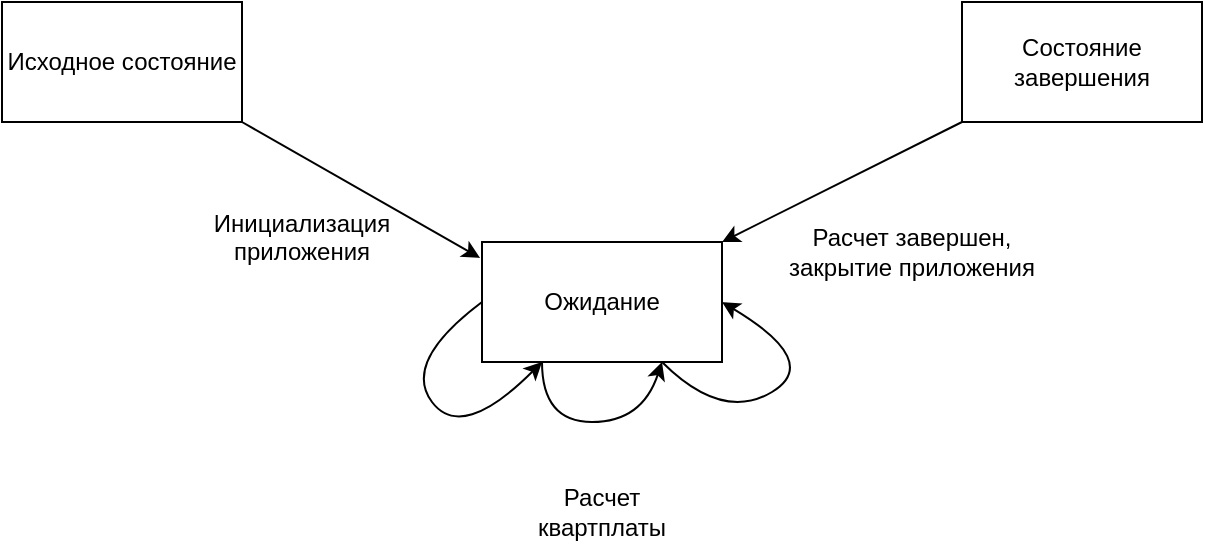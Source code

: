 <mxfile version="26.2.13">
  <diagram name="Страница — 1" id="ojqk17yKETQWMgtimq0S">
    <mxGraphModel dx="952" dy="611" grid="1" gridSize="10" guides="1" tooltips="1" connect="1" arrows="1" fold="1" page="1" pageScale="1" pageWidth="1169" pageHeight="827" math="0" shadow="0">
      <root>
        <mxCell id="0" />
        <mxCell id="1" parent="0" />
        <mxCell id="FWj6CJgbUAbTZyYpJLYn-1" value="Исходное состояние" style="rounded=0;whiteSpace=wrap;html=1;" vertex="1" parent="1">
          <mxGeometry x="240" y="120" width="120" height="60" as="geometry" />
        </mxCell>
        <mxCell id="FWj6CJgbUAbTZyYpJLYn-2" value="Ожидание" style="rounded=0;whiteSpace=wrap;html=1;" vertex="1" parent="1">
          <mxGeometry x="480" y="240" width="120" height="60" as="geometry" />
        </mxCell>
        <mxCell id="FWj6CJgbUAbTZyYpJLYn-3" value="Состояние завершения" style="rounded=0;whiteSpace=wrap;html=1;" vertex="1" parent="1">
          <mxGeometry x="720" y="120" width="120" height="60" as="geometry" />
        </mxCell>
        <mxCell id="FWj6CJgbUAbTZyYpJLYn-4" value="" style="endArrow=classic;html=1;rounded=0;exitX=1;exitY=1;exitDx=0;exitDy=0;entryX=-0.008;entryY=0.133;entryDx=0;entryDy=0;entryPerimeter=0;" edge="1" parent="1" source="FWj6CJgbUAbTZyYpJLYn-1" target="FWj6CJgbUAbTZyYpJLYn-2">
          <mxGeometry width="50" height="50" relative="1" as="geometry">
            <mxPoint x="560" y="200" as="sourcePoint" />
            <mxPoint x="610" y="150" as="targetPoint" />
          </mxGeometry>
        </mxCell>
        <mxCell id="FWj6CJgbUAbTZyYpJLYn-5" value="" style="endArrow=classic;html=1;rounded=0;exitX=0;exitY=1;exitDx=0;exitDy=0;entryX=1;entryY=0;entryDx=0;entryDy=0;" edge="1" parent="1" source="FWj6CJgbUAbTZyYpJLYn-3" target="FWj6CJgbUAbTZyYpJLYn-2">
          <mxGeometry width="50" height="50" relative="1" as="geometry">
            <mxPoint x="560" y="200" as="sourcePoint" />
            <mxPoint x="610" y="150" as="targetPoint" />
          </mxGeometry>
        </mxCell>
        <mxCell id="FWj6CJgbUAbTZyYpJLYn-6" value="" style="curved=1;endArrow=classic;html=1;rounded=0;exitX=0;exitY=0.5;exitDx=0;exitDy=0;entryX=0.25;entryY=1;entryDx=0;entryDy=0;" edge="1" parent="1" source="FWj6CJgbUAbTZyYpJLYn-2" target="FWj6CJgbUAbTZyYpJLYn-2">
          <mxGeometry width="50" height="50" relative="1" as="geometry">
            <mxPoint x="560" y="540" as="sourcePoint" />
            <mxPoint x="610" y="490" as="targetPoint" />
            <Array as="points">
              <mxPoint x="440" y="300" />
              <mxPoint x="470" y="340" />
            </Array>
          </mxGeometry>
        </mxCell>
        <mxCell id="FWj6CJgbUAbTZyYpJLYn-7" value="" style="curved=1;endArrow=classic;html=1;rounded=0;entryX=0.75;entryY=1;entryDx=0;entryDy=0;" edge="1" parent="1" target="FWj6CJgbUAbTZyYpJLYn-2">
          <mxGeometry width="50" height="50" relative="1" as="geometry">
            <mxPoint x="510" y="300" as="sourcePoint" />
            <mxPoint x="610" y="490" as="targetPoint" />
            <Array as="points">
              <mxPoint x="510" y="330" />
              <mxPoint x="560" y="330" />
            </Array>
          </mxGeometry>
        </mxCell>
        <mxCell id="FWj6CJgbUAbTZyYpJLYn-8" value="" style="curved=1;endArrow=classic;html=1;rounded=0;exitX=0.75;exitY=1;exitDx=0;exitDy=0;entryX=1;entryY=0.5;entryDx=0;entryDy=0;" edge="1" parent="1" source="FWj6CJgbUAbTZyYpJLYn-2" target="FWj6CJgbUAbTZyYpJLYn-2">
          <mxGeometry width="50" height="50" relative="1" as="geometry">
            <mxPoint x="560" y="540" as="sourcePoint" />
            <mxPoint x="610" y="490" as="targetPoint" />
            <Array as="points">
              <mxPoint x="600" y="330" />
              <mxPoint x="650" y="300" />
            </Array>
          </mxGeometry>
        </mxCell>
        <mxCell id="FWj6CJgbUAbTZyYpJLYn-9" value="Инициализация приложения&lt;div&gt;&lt;br&gt;&lt;/div&gt;" style="text;html=1;align=center;verticalAlign=middle;whiteSpace=wrap;rounded=0;" vertex="1" parent="1">
          <mxGeometry x="360" y="230" width="60" height="30" as="geometry" />
        </mxCell>
        <mxCell id="FWj6CJgbUAbTZyYpJLYn-10" value="Расчет завершен, закрытие приложения" style="text;html=1;align=center;verticalAlign=middle;whiteSpace=wrap;rounded=0;" vertex="1" parent="1">
          <mxGeometry x="630" y="230" width="130" height="30" as="geometry" />
        </mxCell>
        <mxCell id="FWj6CJgbUAbTZyYpJLYn-11" value="Расчет квартплаты" style="text;html=1;align=center;verticalAlign=middle;whiteSpace=wrap;rounded=0;" vertex="1" parent="1">
          <mxGeometry x="510" y="360" width="60" height="30" as="geometry" />
        </mxCell>
      </root>
    </mxGraphModel>
  </diagram>
</mxfile>
